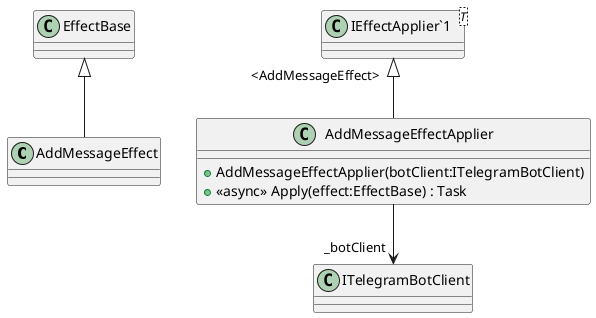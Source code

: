 @startuml
class AddMessageEffect {
}
class AddMessageEffectApplier {
    + AddMessageEffectApplier(botClient:ITelegramBotClient)
    + <<async>> Apply(effect:EffectBase) : Task
}
class "IEffectApplier`1"<T> {
}
EffectBase <|-- AddMessageEffect
"IEffectApplier`1" "<AddMessageEffect>" <|-- AddMessageEffectApplier
AddMessageEffectApplier --> "_botClient" ITelegramBotClient
@enduml
